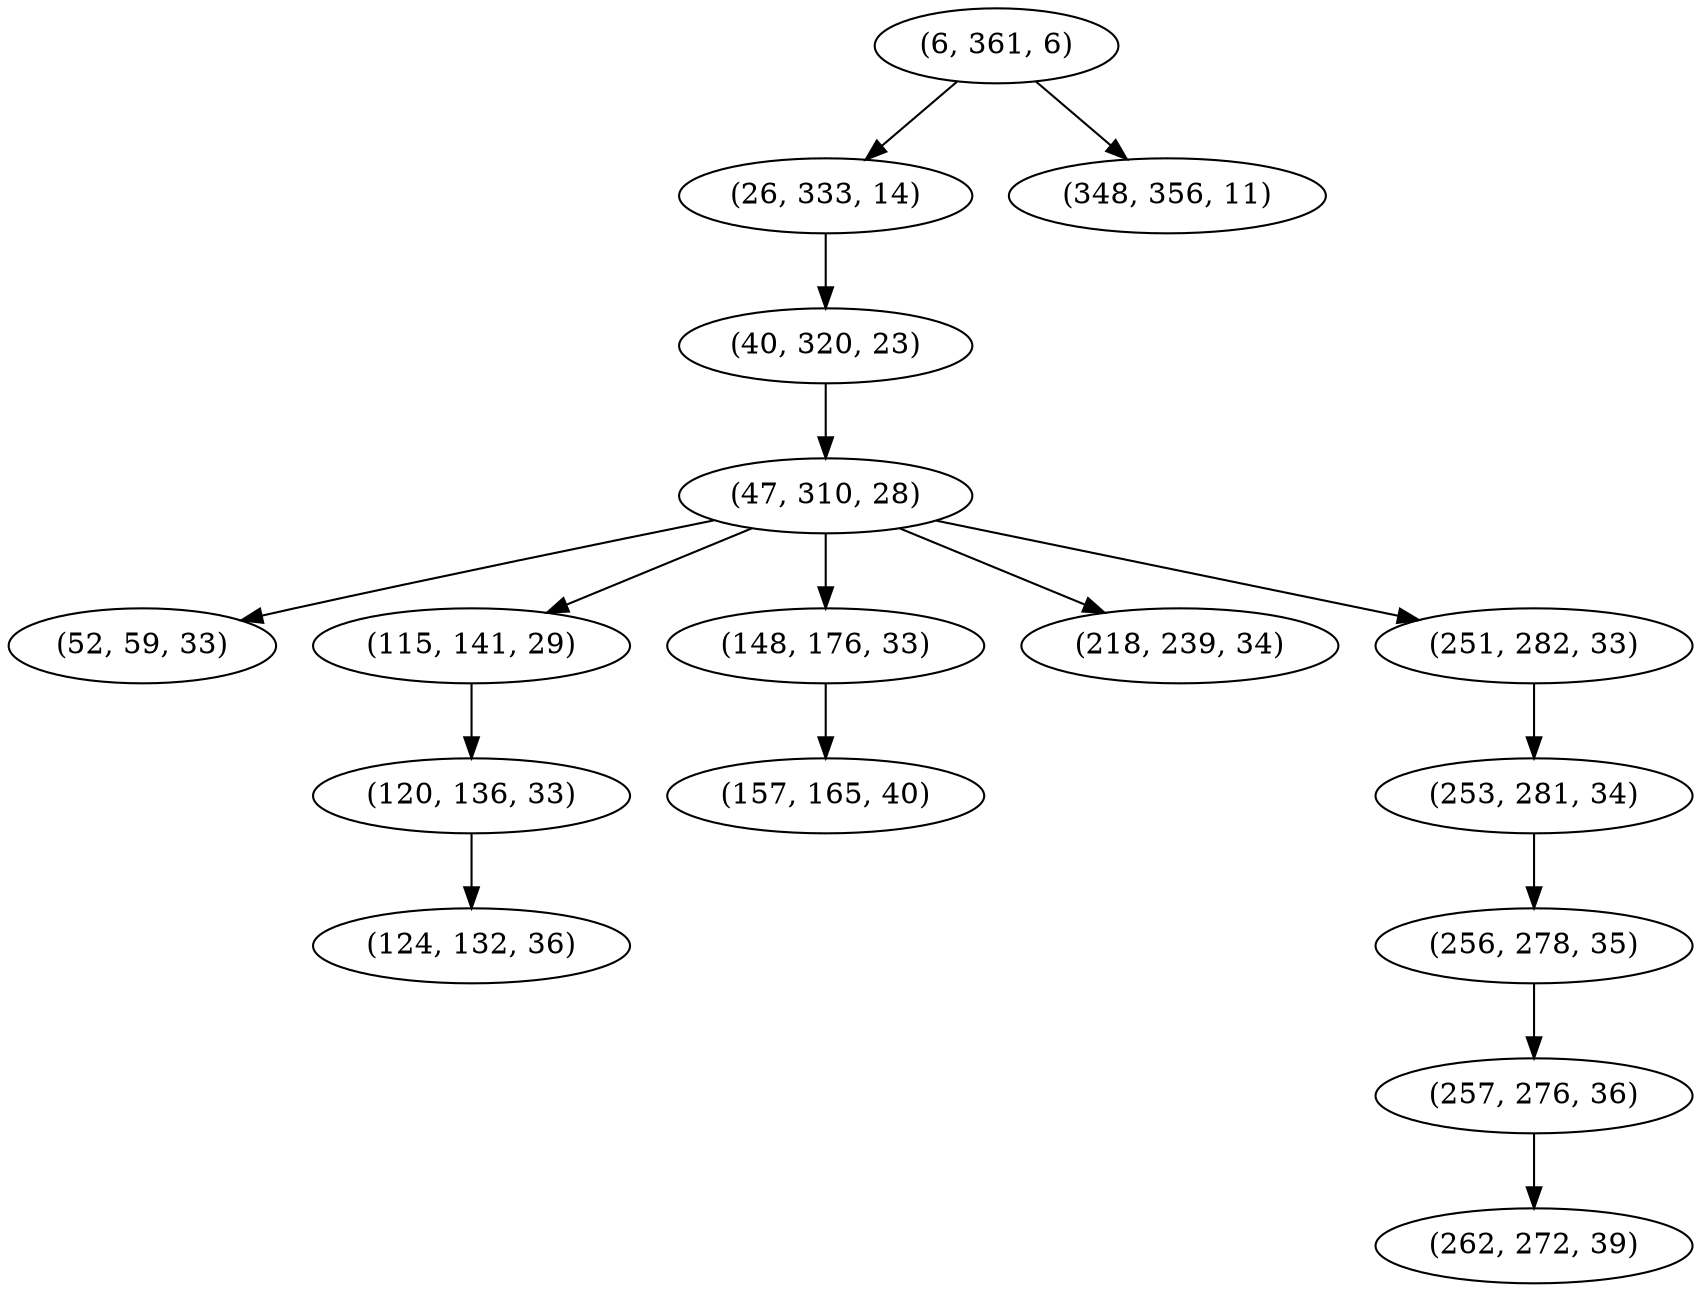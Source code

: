 digraph tree {
    "(6, 361, 6)";
    "(26, 333, 14)";
    "(40, 320, 23)";
    "(47, 310, 28)";
    "(52, 59, 33)";
    "(115, 141, 29)";
    "(120, 136, 33)";
    "(124, 132, 36)";
    "(148, 176, 33)";
    "(157, 165, 40)";
    "(218, 239, 34)";
    "(251, 282, 33)";
    "(253, 281, 34)";
    "(256, 278, 35)";
    "(257, 276, 36)";
    "(262, 272, 39)";
    "(348, 356, 11)";
    "(6, 361, 6)" -> "(26, 333, 14)";
    "(6, 361, 6)" -> "(348, 356, 11)";
    "(26, 333, 14)" -> "(40, 320, 23)";
    "(40, 320, 23)" -> "(47, 310, 28)";
    "(47, 310, 28)" -> "(52, 59, 33)";
    "(47, 310, 28)" -> "(115, 141, 29)";
    "(47, 310, 28)" -> "(148, 176, 33)";
    "(47, 310, 28)" -> "(218, 239, 34)";
    "(47, 310, 28)" -> "(251, 282, 33)";
    "(115, 141, 29)" -> "(120, 136, 33)";
    "(120, 136, 33)" -> "(124, 132, 36)";
    "(148, 176, 33)" -> "(157, 165, 40)";
    "(251, 282, 33)" -> "(253, 281, 34)";
    "(253, 281, 34)" -> "(256, 278, 35)";
    "(256, 278, 35)" -> "(257, 276, 36)";
    "(257, 276, 36)" -> "(262, 272, 39)";
}
